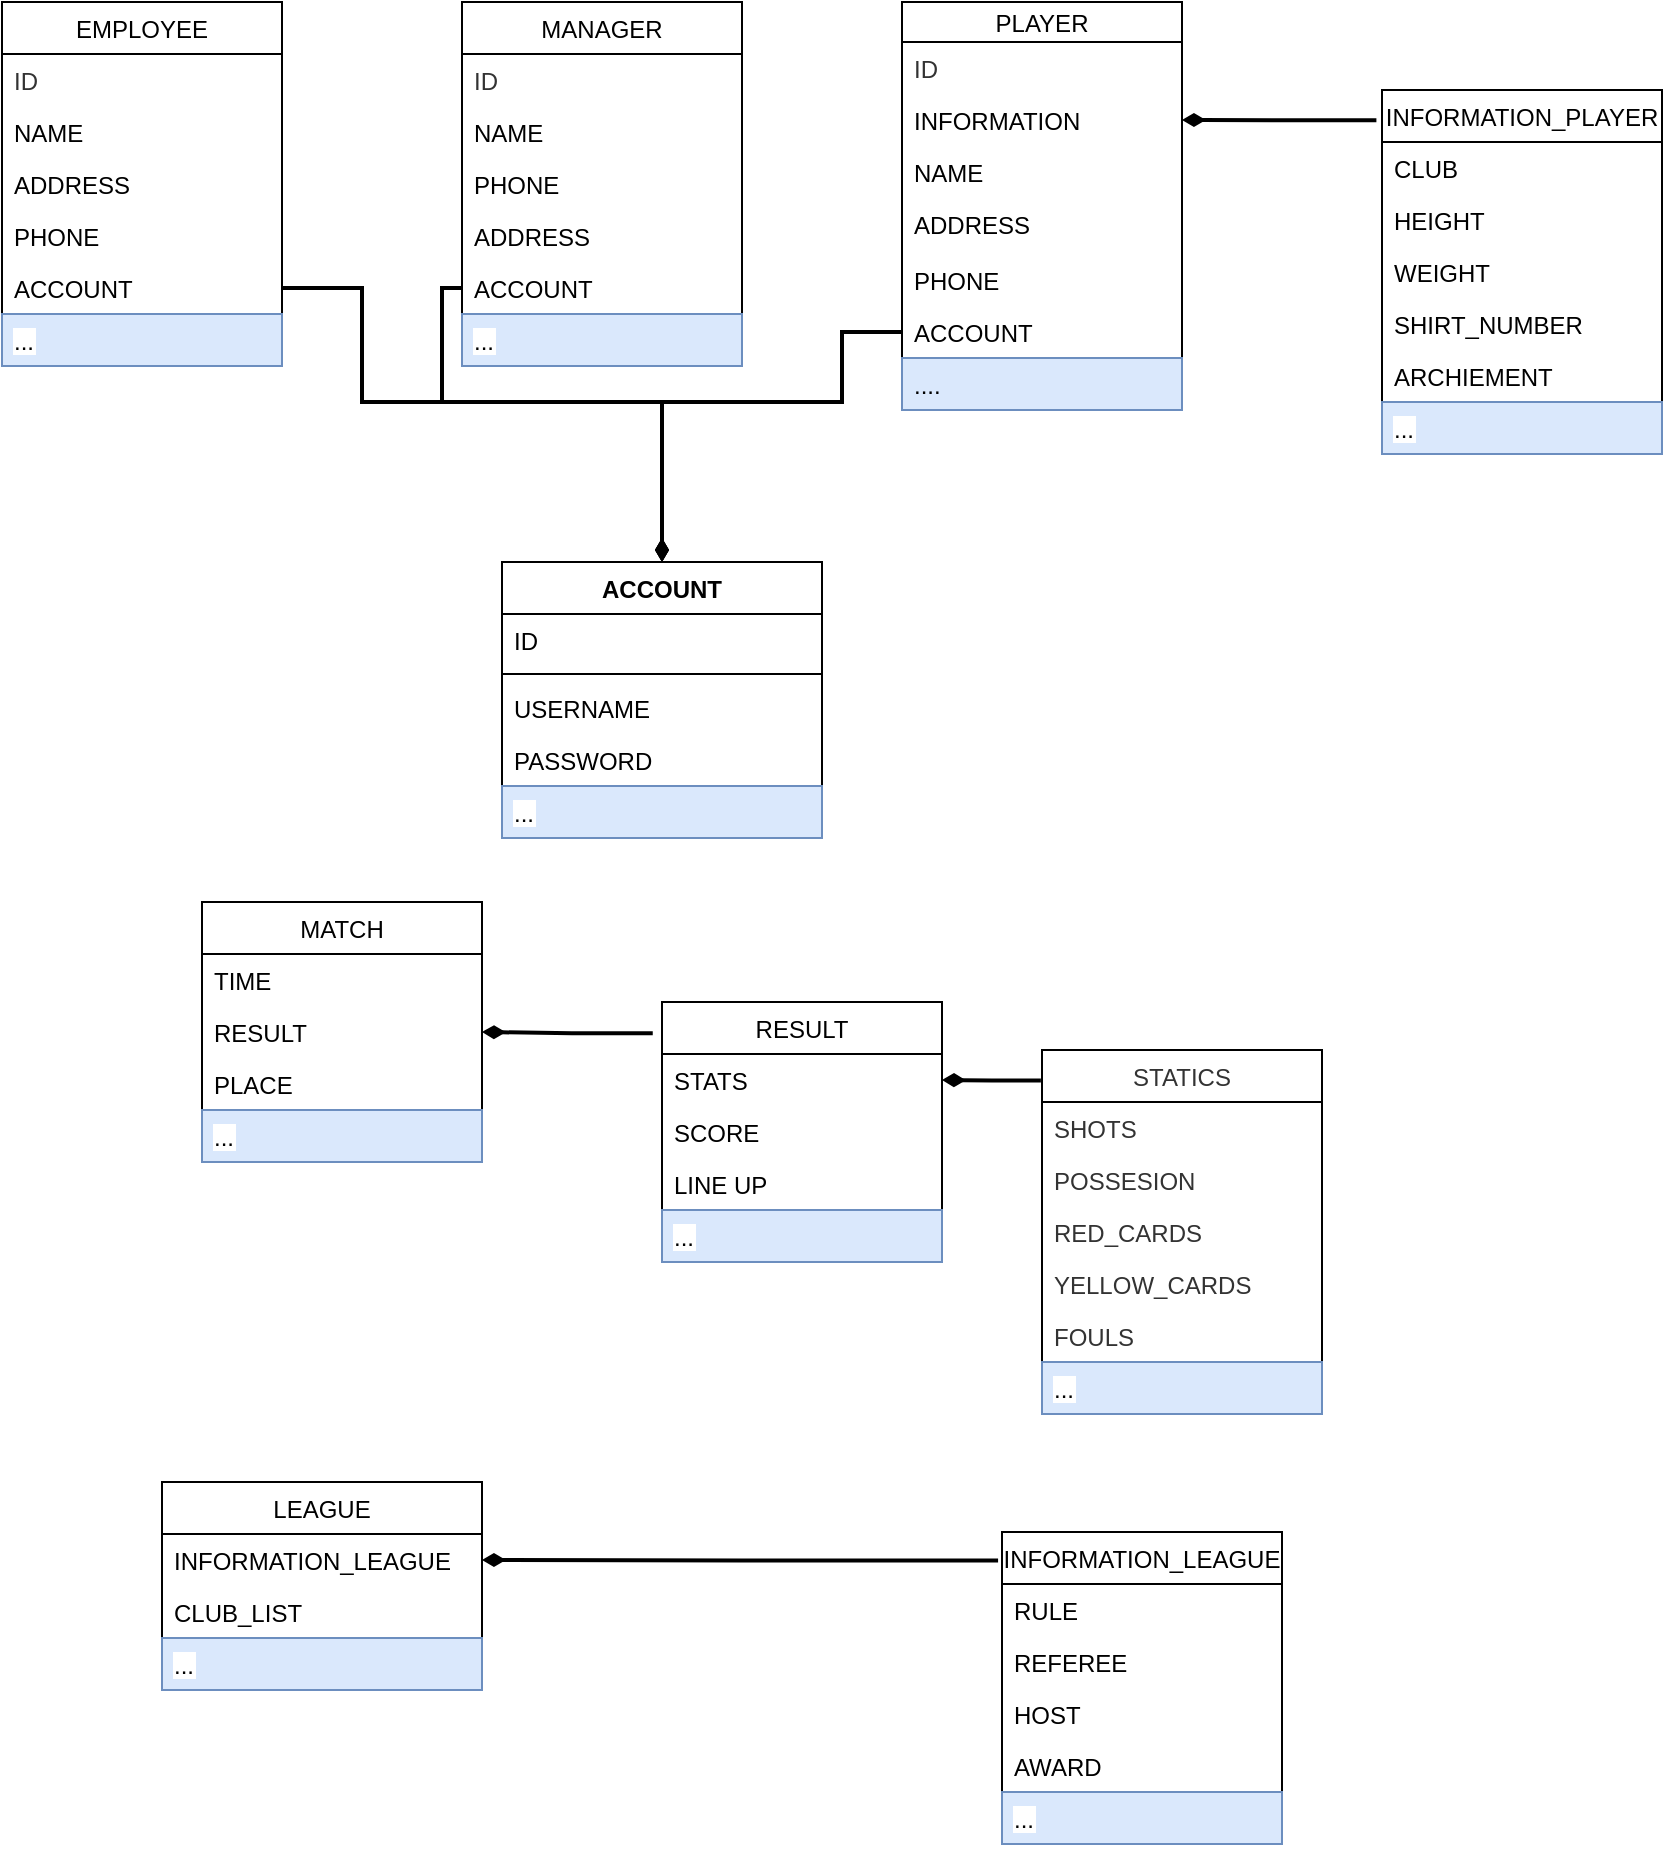 <mxfile version="15.4.0" type="device"><diagram id="C5RBs43oDa-KdzZeNtuy" name="Page-1"><mxGraphModel dx="1851" dy="592" grid="1" gridSize="10" guides="1" tooltips="1" connect="1" arrows="1" fold="1" page="1" pageScale="1" pageWidth="827" pageHeight="1169" math="0" shadow="0"><root><mxCell id="WIyWlLk6GJQsqaUBKTNV-0"/><mxCell id="WIyWlLk6GJQsqaUBKTNV-1" parent="WIyWlLk6GJQsqaUBKTNV-0"/><mxCell id="J0dtp7Pj96z62mL0hT9S-16" value="ACCOUNT" style="swimlane;fontStyle=1;align=center;verticalAlign=top;childLayout=stackLayout;horizontal=1;startSize=26;horizontalStack=0;resizeParent=1;resizeParentMax=0;resizeLast=0;collapsible=1;marginBottom=0;" vertex="1" parent="WIyWlLk6GJQsqaUBKTNV-1"><mxGeometry x="230" y="320" width="160" height="138" as="geometry"/></mxCell><mxCell id="J0dtp7Pj96z62mL0hT9S-17" value="ID" style="text;strokeColor=none;fillColor=none;align=left;verticalAlign=top;spacingLeft=4;spacingRight=4;overflow=hidden;rotatable=0;points=[[0,0.5],[1,0.5]];portConstraint=eastwest;" vertex="1" parent="J0dtp7Pj96z62mL0hT9S-16"><mxGeometry y="26" width="160" height="26" as="geometry"/></mxCell><mxCell id="J0dtp7Pj96z62mL0hT9S-18" value="" style="line;strokeWidth=1;fillColor=none;align=left;verticalAlign=middle;spacingTop=-1;spacingLeft=3;spacingRight=3;rotatable=0;labelPosition=right;points=[];portConstraint=eastwest;" vertex="1" parent="J0dtp7Pj96z62mL0hT9S-16"><mxGeometry y="52" width="160" height="8" as="geometry"/></mxCell><mxCell id="J0dtp7Pj96z62mL0hT9S-19" value="USERNAME" style="text;strokeColor=none;fillColor=none;align=left;verticalAlign=top;spacingLeft=4;spacingRight=4;overflow=hidden;rotatable=0;points=[[0,0.5],[1,0.5]];portConstraint=eastwest;" vertex="1" parent="J0dtp7Pj96z62mL0hT9S-16"><mxGeometry y="60" width="160" height="26" as="geometry"/></mxCell><mxCell id="J0dtp7Pj96z62mL0hT9S-55" value="PASSWORD" style="text;strokeColor=none;fillColor=none;align=left;verticalAlign=top;spacingLeft=4;spacingRight=4;overflow=hidden;rotatable=0;points=[[0,0.5],[1,0.5]];portConstraint=eastwest;" vertex="1" parent="J0dtp7Pj96z62mL0hT9S-16"><mxGeometry y="86" width="160" height="26" as="geometry"/></mxCell><mxCell id="J0dtp7Pj96z62mL0hT9S-110" value="..." style="text;strokeColor=#6c8ebf;fillColor=#dae8fc;align=left;verticalAlign=top;spacingLeft=4;spacingRight=4;overflow=hidden;rotatable=0;points=[[0,0.5],[1,0.5]];portConstraint=eastwest;labelBackgroundColor=default;" vertex="1" parent="J0dtp7Pj96z62mL0hT9S-16"><mxGeometry y="112" width="160" height="26" as="geometry"/></mxCell><mxCell id="J0dtp7Pj96z62mL0hT9S-21" value="EMPLOYEE" style="swimlane;fontStyle=0;childLayout=stackLayout;horizontal=1;startSize=26;fillColor=none;horizontalStack=0;resizeParent=1;resizeParentMax=0;resizeLast=0;collapsible=1;marginBottom=0;" vertex="1" parent="WIyWlLk6GJQsqaUBKTNV-1"><mxGeometry x="-20" y="40" width="140" height="182" as="geometry"/></mxCell><mxCell id="J0dtp7Pj96z62mL0hT9S-130" value="ID" style="text;strokeColor=none;fillColor=none;align=left;verticalAlign=top;spacingLeft=4;spacingRight=4;overflow=hidden;rotatable=0;points=[[0,0.5],[1,0.5]];portConstraint=eastwest;labelBackgroundColor=default;fontColor=#333333;" vertex="1" parent="J0dtp7Pj96z62mL0hT9S-21"><mxGeometry y="26" width="140" height="26" as="geometry"/></mxCell><mxCell id="J0dtp7Pj96z62mL0hT9S-22" value="NAME&#10;" style="text;strokeColor=none;fillColor=none;align=left;verticalAlign=top;spacingLeft=4;spacingRight=4;overflow=hidden;rotatable=0;points=[[0,0.5],[1,0.5]];portConstraint=eastwest;" vertex="1" parent="J0dtp7Pj96z62mL0hT9S-21"><mxGeometry y="52" width="140" height="26" as="geometry"/></mxCell><mxCell id="J0dtp7Pj96z62mL0hT9S-23" value="ADDRESS" style="text;strokeColor=none;fillColor=none;align=left;verticalAlign=top;spacingLeft=4;spacingRight=4;overflow=hidden;rotatable=0;points=[[0,0.5],[1,0.5]];portConstraint=eastwest;" vertex="1" parent="J0dtp7Pj96z62mL0hT9S-21"><mxGeometry y="78" width="140" height="26" as="geometry"/></mxCell><mxCell id="J0dtp7Pj96z62mL0hT9S-24" value="PHONE" style="text;strokeColor=none;fillColor=none;align=left;verticalAlign=top;spacingLeft=4;spacingRight=4;overflow=hidden;rotatable=0;points=[[0,0.5],[1,0.5]];portConstraint=eastwest;" vertex="1" parent="J0dtp7Pj96z62mL0hT9S-21"><mxGeometry y="104" width="140" height="26" as="geometry"/></mxCell><mxCell id="J0dtp7Pj96z62mL0hT9S-56" value="ACCOUNT" style="text;strokeColor=none;fillColor=none;align=left;verticalAlign=top;spacingLeft=4;spacingRight=4;overflow=hidden;rotatable=0;points=[[0,0.5],[1,0.5]];portConstraint=eastwest;" vertex="1" parent="J0dtp7Pj96z62mL0hT9S-21"><mxGeometry y="130" width="140" height="26" as="geometry"/></mxCell><mxCell id="J0dtp7Pj96z62mL0hT9S-108" value="..." style="text;strokeColor=#6c8ebf;fillColor=#dae8fc;align=left;verticalAlign=top;spacingLeft=4;spacingRight=4;overflow=hidden;rotatable=0;points=[[0,0.5],[1,0.5]];portConstraint=eastwest;labelBackgroundColor=default;" vertex="1" parent="J0dtp7Pj96z62mL0hT9S-21"><mxGeometry y="156" width="140" height="26" as="geometry"/></mxCell><mxCell id="J0dtp7Pj96z62mL0hT9S-29" value="MANAGER" style="swimlane;fontStyle=0;childLayout=stackLayout;horizontal=1;startSize=26;fillColor=none;horizontalStack=0;resizeParent=1;resizeParentMax=0;resizeLast=0;collapsible=1;marginBottom=0;" vertex="1" parent="WIyWlLk6GJQsqaUBKTNV-1"><mxGeometry x="210" y="40" width="140" height="182" as="geometry"/></mxCell><mxCell id="J0dtp7Pj96z62mL0hT9S-132" value="ID" style="text;strokeColor=none;fillColor=none;align=left;verticalAlign=top;spacingLeft=4;spacingRight=4;overflow=hidden;rotatable=0;points=[[0,0.5],[1,0.5]];portConstraint=eastwest;labelBackgroundColor=default;fontColor=#333333;" vertex="1" parent="J0dtp7Pj96z62mL0hT9S-29"><mxGeometry y="26" width="140" height="26" as="geometry"/></mxCell><mxCell id="J0dtp7Pj96z62mL0hT9S-30" value="NAME" style="text;strokeColor=none;fillColor=none;align=left;verticalAlign=top;spacingLeft=4;spacingRight=4;overflow=hidden;rotatable=0;points=[[0,0.5],[1,0.5]];portConstraint=eastwest;" vertex="1" parent="J0dtp7Pj96z62mL0hT9S-29"><mxGeometry y="52" width="140" height="26" as="geometry"/></mxCell><mxCell id="J0dtp7Pj96z62mL0hT9S-31" value="PHONE" style="text;strokeColor=none;fillColor=none;align=left;verticalAlign=top;spacingLeft=4;spacingRight=4;overflow=hidden;rotatable=0;points=[[0,0.5],[1,0.5]];portConstraint=eastwest;" vertex="1" parent="J0dtp7Pj96z62mL0hT9S-29"><mxGeometry y="78" width="140" height="26" as="geometry"/></mxCell><mxCell id="J0dtp7Pj96z62mL0hT9S-32" value="ADDRESS" style="text;strokeColor=none;fillColor=none;align=left;verticalAlign=top;spacingLeft=4;spacingRight=4;overflow=hidden;rotatable=0;points=[[0,0.5],[1,0.5]];portConstraint=eastwest;" vertex="1" parent="J0dtp7Pj96z62mL0hT9S-29"><mxGeometry y="104" width="140" height="26" as="geometry"/></mxCell><mxCell id="J0dtp7Pj96z62mL0hT9S-57" value="ACCOUNT" style="text;strokeColor=none;fillColor=none;align=left;verticalAlign=top;spacingLeft=4;spacingRight=4;overflow=hidden;rotatable=0;points=[[0,0.5],[1,0.5]];portConstraint=eastwest;" vertex="1" parent="J0dtp7Pj96z62mL0hT9S-29"><mxGeometry y="130" width="140" height="26" as="geometry"/></mxCell><mxCell id="J0dtp7Pj96z62mL0hT9S-109" value="..." style="text;strokeColor=#6c8ebf;fillColor=#dae8fc;align=left;verticalAlign=top;spacingLeft=4;spacingRight=4;overflow=hidden;rotatable=0;points=[[0,0.5],[1,0.5]];portConstraint=eastwest;labelBackgroundColor=default;" vertex="1" parent="J0dtp7Pj96z62mL0hT9S-29"><mxGeometry y="156" width="140" height="26" as="geometry"/></mxCell><mxCell id="J0dtp7Pj96z62mL0hT9S-25" value="PLAYER" style="swimlane;fontStyle=0;childLayout=stackLayout;horizontal=1;startSize=20;fillColor=none;horizontalStack=0;resizeParent=1;resizeParentMax=0;resizeLast=0;collapsible=1;marginBottom=0;" vertex="1" parent="WIyWlLk6GJQsqaUBKTNV-1"><mxGeometry x="430" y="40" width="140" height="204" as="geometry"><mxRectangle x="180" y="70" width="80" height="20" as="alternateBounds"/></mxGeometry></mxCell><mxCell id="J0dtp7Pj96z62mL0hT9S-133" value="ID" style="text;strokeColor=none;fillColor=none;align=left;verticalAlign=top;spacingLeft=4;spacingRight=4;overflow=hidden;rotatable=0;points=[[0,0.5],[1,0.5]];portConstraint=eastwest;labelBackgroundColor=default;fontColor=#333333;" vertex="1" parent="J0dtp7Pj96z62mL0hT9S-25"><mxGeometry y="20" width="140" height="26" as="geometry"/></mxCell><mxCell id="J0dtp7Pj96z62mL0hT9S-86" value="INFORMATION" style="text;strokeColor=none;fillColor=none;align=left;verticalAlign=top;spacingLeft=4;spacingRight=4;overflow=hidden;rotatable=0;points=[[0,0.5],[1,0.5]];portConstraint=eastwest;" vertex="1" parent="J0dtp7Pj96z62mL0hT9S-25"><mxGeometry y="46" width="140" height="26" as="geometry"/></mxCell><mxCell id="J0dtp7Pj96z62mL0hT9S-26" value="NAME" style="text;strokeColor=none;fillColor=none;align=left;verticalAlign=top;spacingLeft=4;spacingRight=4;overflow=hidden;rotatable=0;points=[[0,0.5],[1,0.5]];portConstraint=eastwest;" vertex="1" parent="J0dtp7Pj96z62mL0hT9S-25"><mxGeometry y="72" width="140" height="26" as="geometry"/></mxCell><mxCell id="J0dtp7Pj96z62mL0hT9S-28" value="ADDRESS&#10;" style="text;strokeColor=none;fillColor=none;align=left;verticalAlign=top;spacingLeft=4;spacingRight=4;overflow=hidden;rotatable=0;points=[[0,0.5],[1,0.5]];portConstraint=eastwest;strokeWidth=1;" vertex="1" parent="J0dtp7Pj96z62mL0hT9S-25"><mxGeometry y="98" width="140" height="28" as="geometry"/></mxCell><mxCell id="J0dtp7Pj96z62mL0hT9S-53" value="PHONE" style="text;strokeColor=none;fillColor=none;align=left;verticalAlign=top;spacingLeft=4;spacingRight=4;overflow=hidden;rotatable=0;points=[[0,0.5],[1,0.5]];portConstraint=eastwest;" vertex="1" parent="J0dtp7Pj96z62mL0hT9S-25"><mxGeometry y="126" width="140" height="26" as="geometry"/></mxCell><mxCell id="J0dtp7Pj96z62mL0hT9S-54" value="ACCOUNT" style="text;strokeColor=none;fillColor=none;align=left;verticalAlign=top;spacingLeft=4;spacingRight=4;overflow=hidden;rotatable=0;points=[[0,0.5],[1,0.5]];portConstraint=eastwest;" vertex="1" parent="J0dtp7Pj96z62mL0hT9S-25"><mxGeometry y="152" width="140" height="26" as="geometry"/></mxCell><mxCell id="J0dtp7Pj96z62mL0hT9S-107" value="...." style="text;strokeColor=#6c8ebf;fillColor=#dae8fc;align=left;verticalAlign=top;spacingLeft=4;spacingRight=4;overflow=hidden;rotatable=0;points=[[0,0.5],[1,0.5]];portConstraint=eastwest;" vertex="1" parent="J0dtp7Pj96z62mL0hT9S-25"><mxGeometry y="178" width="140" height="26" as="geometry"/></mxCell><mxCell id="J0dtp7Pj96z62mL0hT9S-59" value="MATCH" style="swimlane;fontStyle=0;childLayout=stackLayout;horizontal=1;startSize=26;fillColor=none;horizontalStack=0;resizeParent=1;resizeParentMax=0;resizeLast=0;collapsible=1;marginBottom=0;strokeWidth=1;" vertex="1" parent="WIyWlLk6GJQsqaUBKTNV-1"><mxGeometry x="80" y="490" width="140" height="130" as="geometry"/></mxCell><mxCell id="J0dtp7Pj96z62mL0hT9S-61" value="TIME" style="text;strokeColor=none;fillColor=none;align=left;verticalAlign=top;spacingLeft=4;spacingRight=4;overflow=hidden;rotatable=0;points=[[0,0.5],[1,0.5]];portConstraint=eastwest;" vertex="1" parent="J0dtp7Pj96z62mL0hT9S-59"><mxGeometry y="26" width="140" height="26" as="geometry"/></mxCell><mxCell id="J0dtp7Pj96z62mL0hT9S-60" value="RESULT" style="text;strokeColor=none;fillColor=none;align=left;verticalAlign=top;spacingLeft=4;spacingRight=4;overflow=hidden;rotatable=0;points=[[0,0.5],[1,0.5]];portConstraint=eastwest;" vertex="1" parent="J0dtp7Pj96z62mL0hT9S-59"><mxGeometry y="52" width="140" height="26" as="geometry"/></mxCell><mxCell id="J0dtp7Pj96z62mL0hT9S-68" value="PLACE" style="text;strokeColor=none;fillColor=none;align=left;verticalAlign=top;spacingLeft=4;spacingRight=4;overflow=hidden;rotatable=0;points=[[0,0.5],[1,0.5]];portConstraint=eastwest;" vertex="1" parent="J0dtp7Pj96z62mL0hT9S-59"><mxGeometry y="78" width="140" height="26" as="geometry"/></mxCell><mxCell id="J0dtp7Pj96z62mL0hT9S-111" value="..." style="text;strokeColor=#6c8ebf;fillColor=#dae8fc;align=left;verticalAlign=top;spacingLeft=4;spacingRight=4;overflow=hidden;rotatable=0;points=[[0,0.5],[1,0.5]];portConstraint=eastwest;labelBackgroundColor=default;" vertex="1" parent="J0dtp7Pj96z62mL0hT9S-59"><mxGeometry y="104" width="140" height="26" as="geometry"/></mxCell><mxCell id="J0dtp7Pj96z62mL0hT9S-64" value="RESULT" style="swimlane;fontStyle=0;childLayout=stackLayout;horizontal=1;startSize=26;fillColor=none;horizontalStack=0;resizeParent=1;resizeParentMax=0;resizeLast=0;collapsible=1;marginBottom=0;strokeWidth=1;" vertex="1" parent="WIyWlLk6GJQsqaUBKTNV-1"><mxGeometry x="310" y="540" width="140" height="130" as="geometry"/></mxCell><mxCell id="J0dtp7Pj96z62mL0hT9S-67" value="STATS" style="text;strokeColor=none;fillColor=none;align=left;verticalAlign=top;spacingLeft=4;spacingRight=4;overflow=hidden;rotatable=0;points=[[0,0.5],[1,0.5]];portConstraint=eastwest;" vertex="1" parent="J0dtp7Pj96z62mL0hT9S-64"><mxGeometry y="26" width="140" height="26" as="geometry"/></mxCell><mxCell id="J0dtp7Pj96z62mL0hT9S-65" value="SCORE" style="text;strokeColor=none;fillColor=none;align=left;verticalAlign=top;spacingLeft=4;spacingRight=4;overflow=hidden;rotatable=0;points=[[0,0.5],[1,0.5]];portConstraint=eastwest;" vertex="1" parent="J0dtp7Pj96z62mL0hT9S-64"><mxGeometry y="52" width="140" height="26" as="geometry"/></mxCell><mxCell id="J0dtp7Pj96z62mL0hT9S-66" value="LINE UP" style="text;strokeColor=none;fillColor=none;align=left;verticalAlign=top;spacingLeft=4;spacingRight=4;overflow=hidden;rotatable=0;points=[[0,0.5],[1,0.5]];portConstraint=eastwest;" vertex="1" parent="J0dtp7Pj96z62mL0hT9S-64"><mxGeometry y="78" width="140" height="26" as="geometry"/></mxCell><mxCell id="J0dtp7Pj96z62mL0hT9S-114" value="..." style="text;strokeColor=#6c8ebf;fillColor=#dae8fc;align=left;verticalAlign=top;spacingLeft=4;spacingRight=4;overflow=hidden;rotatable=0;points=[[0,0.5],[1,0.5]];portConstraint=eastwest;labelBackgroundColor=default;" vertex="1" parent="J0dtp7Pj96z62mL0hT9S-64"><mxGeometry y="104" width="140" height="26" as="geometry"/></mxCell><mxCell id="J0dtp7Pj96z62mL0hT9S-69" value="LEAGUE" style="swimlane;fontStyle=0;childLayout=stackLayout;horizontal=1;startSize=26;fillColor=none;horizontalStack=0;resizeParent=1;resizeParentMax=0;resizeLast=0;collapsible=1;marginBottom=0;strokeWidth=1;" vertex="1" parent="WIyWlLk6GJQsqaUBKTNV-1"><mxGeometry x="60" y="780" width="160" height="104" as="geometry"/></mxCell><mxCell id="J0dtp7Pj96z62mL0hT9S-71" value="INFORMATION_LEAGUE" style="text;strokeColor=none;fillColor=none;align=left;verticalAlign=top;spacingLeft=4;spacingRight=4;overflow=hidden;rotatable=0;points=[[0,0.5],[1,0.5]];portConstraint=eastwest;" vertex="1" parent="J0dtp7Pj96z62mL0hT9S-69"><mxGeometry y="26" width="160" height="26" as="geometry"/></mxCell><mxCell id="J0dtp7Pj96z62mL0hT9S-70" value="CLUB_LIST" style="text;strokeColor=none;fillColor=none;align=left;verticalAlign=top;spacingLeft=4;spacingRight=4;overflow=hidden;rotatable=0;points=[[0,0.5],[1,0.5]];portConstraint=eastwest;" vertex="1" parent="J0dtp7Pj96z62mL0hT9S-69"><mxGeometry y="52" width="160" height="26" as="geometry"/></mxCell><mxCell id="J0dtp7Pj96z62mL0hT9S-112" value="..." style="text;strokeColor=#6c8ebf;fillColor=#dae8fc;align=left;verticalAlign=top;spacingLeft=4;spacingRight=4;overflow=hidden;rotatable=0;points=[[0,0.5],[1,0.5]];portConstraint=eastwest;labelBackgroundColor=default;" vertex="1" parent="J0dtp7Pj96z62mL0hT9S-69"><mxGeometry y="78" width="160" height="26" as="geometry"/></mxCell><mxCell id="J0dtp7Pj96z62mL0hT9S-73" value="INFORMATION_LEAGUE" style="swimlane;fontStyle=0;childLayout=stackLayout;horizontal=1;startSize=26;fillColor=none;horizontalStack=0;resizeParent=1;resizeParentMax=0;resizeLast=0;collapsible=1;marginBottom=0;strokeWidth=1;" vertex="1" parent="WIyWlLk6GJQsqaUBKTNV-1"><mxGeometry x="480" y="805" width="140" height="156" as="geometry"/></mxCell><mxCell id="J0dtp7Pj96z62mL0hT9S-77" value="RULE" style="text;strokeColor=none;fillColor=none;align=left;verticalAlign=top;spacingLeft=4;spacingRight=4;overflow=hidden;rotatable=0;points=[[0,0.5],[1,0.5]];portConstraint=eastwest;" vertex="1" parent="J0dtp7Pj96z62mL0hT9S-73"><mxGeometry y="26" width="140" height="26" as="geometry"/></mxCell><mxCell id="J0dtp7Pj96z62mL0hT9S-75" value="REFEREE" style="text;strokeColor=none;fillColor=none;align=left;verticalAlign=top;spacingLeft=4;spacingRight=4;overflow=hidden;rotatable=0;points=[[0,0.5],[1,0.5]];portConstraint=eastwest;" vertex="1" parent="J0dtp7Pj96z62mL0hT9S-73"><mxGeometry y="52" width="140" height="26" as="geometry"/></mxCell><mxCell id="J0dtp7Pj96z62mL0hT9S-76" value="HOST" style="text;strokeColor=none;fillColor=none;align=left;verticalAlign=top;spacingLeft=4;spacingRight=4;overflow=hidden;rotatable=0;points=[[0,0.5],[1,0.5]];portConstraint=eastwest;" vertex="1" parent="J0dtp7Pj96z62mL0hT9S-73"><mxGeometry y="78" width="140" height="26" as="geometry"/></mxCell><mxCell id="J0dtp7Pj96z62mL0hT9S-74" value="AWARD" style="text;strokeColor=none;fillColor=none;align=left;verticalAlign=top;spacingLeft=4;spacingRight=4;overflow=hidden;rotatable=0;points=[[0,0.5],[1,0.5]];portConstraint=eastwest;" vertex="1" parent="J0dtp7Pj96z62mL0hT9S-73"><mxGeometry y="104" width="140" height="26" as="geometry"/></mxCell><mxCell id="J0dtp7Pj96z62mL0hT9S-115" value="..." style="text;strokeColor=#6c8ebf;fillColor=#dae8fc;align=left;verticalAlign=top;spacingLeft=4;spacingRight=4;overflow=hidden;rotatable=0;points=[[0,0.5],[1,0.5]];portConstraint=eastwest;labelBackgroundColor=default;" vertex="1" parent="J0dtp7Pj96z62mL0hT9S-73"><mxGeometry y="130" width="140" height="26" as="geometry"/></mxCell><mxCell id="J0dtp7Pj96z62mL0hT9S-82" value="INFORMATION_PLAYER" style="swimlane;fontStyle=0;childLayout=stackLayout;horizontal=1;startSize=26;fillColor=none;horizontalStack=0;resizeParent=1;resizeParentMax=0;resizeLast=0;collapsible=1;marginBottom=0;strokeWidth=1;" vertex="1" parent="WIyWlLk6GJQsqaUBKTNV-1"><mxGeometry x="670" y="84" width="140" height="182" as="geometry"/></mxCell><mxCell id="J0dtp7Pj96z62mL0hT9S-84" value="CLUB" style="text;strokeColor=none;fillColor=none;align=left;verticalAlign=top;spacingLeft=4;spacingRight=4;overflow=hidden;rotatable=0;points=[[0,0.5],[1,0.5]];portConstraint=eastwest;" vertex="1" parent="J0dtp7Pj96z62mL0hT9S-82"><mxGeometry y="26" width="140" height="26" as="geometry"/></mxCell><mxCell id="J0dtp7Pj96z62mL0hT9S-83" value="HEIGHT" style="text;strokeColor=none;fillColor=none;align=left;verticalAlign=top;spacingLeft=4;spacingRight=4;overflow=hidden;rotatable=0;points=[[0,0.5],[1,0.5]];portConstraint=eastwest;" vertex="1" parent="J0dtp7Pj96z62mL0hT9S-82"><mxGeometry y="52" width="140" height="26" as="geometry"/></mxCell><mxCell id="J0dtp7Pj96z62mL0hT9S-85" value="WEIGHT" style="text;strokeColor=none;fillColor=none;align=left;verticalAlign=top;spacingLeft=4;spacingRight=4;overflow=hidden;rotatable=0;points=[[0,0.5],[1,0.5]];portConstraint=eastwest;" vertex="1" parent="J0dtp7Pj96z62mL0hT9S-82"><mxGeometry y="78" width="140" height="26" as="geometry"/></mxCell><mxCell id="J0dtp7Pj96z62mL0hT9S-87" value="SHIRT_NUMBER" style="text;strokeColor=none;fillColor=none;align=left;verticalAlign=top;spacingLeft=4;spacingRight=4;overflow=hidden;rotatable=0;points=[[0,0.5],[1,0.5]];portConstraint=eastwest;" vertex="1" parent="J0dtp7Pj96z62mL0hT9S-82"><mxGeometry y="104" width="140" height="26" as="geometry"/></mxCell><mxCell id="J0dtp7Pj96z62mL0hT9S-88" value="ARCHIEMENT" style="text;strokeColor=none;fillColor=none;align=left;verticalAlign=top;spacingLeft=4;spacingRight=4;overflow=hidden;rotatable=0;points=[[0,0.5],[1,0.5]];portConstraint=eastwest;" vertex="1" parent="J0dtp7Pj96z62mL0hT9S-82"><mxGeometry y="130" width="140" height="26" as="geometry"/></mxCell><mxCell id="J0dtp7Pj96z62mL0hT9S-113" value="..." style="text;strokeColor=#6c8ebf;fillColor=#dae8fc;align=left;verticalAlign=top;spacingLeft=4;spacingRight=4;overflow=hidden;rotatable=0;points=[[0,0.5],[1,0.5]];portConstraint=eastwest;labelBackgroundColor=default;" vertex="1" parent="J0dtp7Pj96z62mL0hT9S-82"><mxGeometry y="156" width="140" height="26" as="geometry"/></mxCell><mxCell id="J0dtp7Pj96z62mL0hT9S-103" value="" style="endArrow=diamondThin;startArrow=none;html=1;rounded=0;edgeStyle=orthogonalEdgeStyle;entryX=1;entryY=0.5;entryDx=0;entryDy=0;startFill=0;endFill=1;strokeWidth=2;exitX=-0.02;exitY=0.083;exitDx=0;exitDy=0;exitPerimeter=0;" edge="1" parent="WIyWlLk6GJQsqaUBKTNV-1" source="J0dtp7Pj96z62mL0hT9S-82" target="J0dtp7Pj96z62mL0hT9S-86"><mxGeometry width="50" height="50" relative="1" as="geometry"><mxPoint x="380" y="30" as="sourcePoint"/><mxPoint x="250" y="30" as="targetPoint"/></mxGeometry></mxCell><mxCell id="J0dtp7Pj96z62mL0hT9S-105" value="" style="endArrow=diamondThin;startArrow=none;html=1;rounded=0;edgeStyle=orthogonalEdgeStyle;entryX=1;entryY=0.5;entryDx=0;entryDy=0;startFill=0;endFill=1;strokeWidth=2;exitX=-0.014;exitY=0.091;exitDx=0;exitDy=0;exitPerimeter=0;" edge="1" parent="WIyWlLk6GJQsqaUBKTNV-1" source="J0dtp7Pj96z62mL0hT9S-73" target="J0dtp7Pj96z62mL0hT9S-71"><mxGeometry width="50" height="50" relative="1" as="geometry"><mxPoint x="530" y="440" as="sourcePoint"/><mxPoint x="400" y="440" as="targetPoint"/></mxGeometry></mxCell><mxCell id="J0dtp7Pj96z62mL0hT9S-118" value="" style="endArrow=diamondThin;startArrow=none;html=1;rounded=0;edgeStyle=orthogonalEdgeStyle;startFill=0;endFill=1;strokeWidth=2;exitX=-0.033;exitY=0.12;exitDx=0;exitDy=0;exitPerimeter=0;entryX=1;entryY=0.5;entryDx=0;entryDy=0;" edge="1" parent="WIyWlLk6GJQsqaUBKTNV-1" source="J0dtp7Pj96z62mL0hT9S-64" target="J0dtp7Pj96z62mL0hT9S-60"><mxGeometry width="50" height="50" relative="1" as="geometry"><mxPoint x="90" y="760" as="sourcePoint"/><mxPoint x="-50" y="786" as="targetPoint"/></mxGeometry></mxCell><mxCell id="J0dtp7Pj96z62mL0hT9S-119" value="" style="endArrow=diamondThin;startArrow=none;html=1;rounded=0;edgeStyle=orthogonalEdgeStyle;entryX=0.5;entryY=0;entryDx=0;entryDy=0;startFill=0;endFill=1;strokeWidth=2;exitX=0;exitY=0.5;exitDx=0;exitDy=0;" edge="1" parent="WIyWlLk6GJQsqaUBKTNV-1" source="J0dtp7Pj96z62mL0hT9S-54" target="J0dtp7Pj96z62mL0hT9S-16"><mxGeometry width="50" height="50" relative="1" as="geometry"><mxPoint x="300" y="280" as="sourcePoint"/><mxPoint x="11.96" y="280.804" as="targetPoint"/><Array as="points"><mxPoint x="400" y="205"/><mxPoint x="400" y="240"/><mxPoint x="310" y="240"/></Array></mxGeometry></mxCell><mxCell id="J0dtp7Pj96z62mL0hT9S-120" value="" style="endArrow=diamondThin;startArrow=none;html=1;rounded=0;edgeStyle=orthogonalEdgeStyle;startFill=0;endFill=1;strokeWidth=2;exitX=0;exitY=0.5;exitDx=0;exitDy=0;entryX=0.5;entryY=0;entryDx=0;entryDy=0;" edge="1" parent="WIyWlLk6GJQsqaUBKTNV-1" source="J0dtp7Pj96z62mL0hT9S-57" target="J0dtp7Pj96z62mL0hT9S-16"><mxGeometry width="50" height="50" relative="1" as="geometry"><mxPoint x="40" y="270" as="sourcePoint"/><mxPoint x="170" y="260" as="targetPoint"/><Array as="points"><mxPoint x="200" y="183"/><mxPoint x="200" y="240"/><mxPoint x="310" y="240"/></Array></mxGeometry></mxCell><mxCell id="J0dtp7Pj96z62mL0hT9S-121" value="" style="endArrow=diamondThin;startArrow=none;html=1;rounded=0;edgeStyle=orthogonalEdgeStyle;entryX=0.5;entryY=0;entryDx=0;entryDy=0;startFill=0;endFill=1;strokeWidth=2;exitX=1;exitY=0.5;exitDx=0;exitDy=0;" edge="1" parent="WIyWlLk6GJQsqaUBKTNV-1" source="J0dtp7Pj96z62mL0hT9S-56" target="J0dtp7Pj96z62mL0hT9S-16"><mxGeometry width="50" height="50" relative="1" as="geometry"><mxPoint y="220" as="sourcePoint"/><mxPoint x="-288.04" y="220.804" as="targetPoint"/><Array as="points"><mxPoint x="160" y="183"/><mxPoint x="160" y="240"/><mxPoint x="310" y="240"/></Array></mxGeometry></mxCell><mxCell id="J0dtp7Pj96z62mL0hT9S-122" value="STATICS" style="swimlane;fontStyle=0;childLayout=stackLayout;horizontal=1;startSize=26;fillColor=none;horizontalStack=0;resizeParent=1;resizeParentMax=0;resizeLast=0;collapsible=1;marginBottom=0;labelBackgroundColor=default;fontColor=#333333;strokeWidth=1;" vertex="1" parent="WIyWlLk6GJQsqaUBKTNV-1"><mxGeometry x="500" y="564" width="140" height="182" as="geometry"/></mxCell><mxCell id="J0dtp7Pj96z62mL0hT9S-123" value="SHOTS" style="text;strokeColor=none;fillColor=none;align=left;verticalAlign=top;spacingLeft=4;spacingRight=4;overflow=hidden;rotatable=0;points=[[0,0.5],[1,0.5]];portConstraint=eastwest;labelBackgroundColor=default;fontColor=#333333;" vertex="1" parent="J0dtp7Pj96z62mL0hT9S-122"><mxGeometry y="26" width="140" height="26" as="geometry"/></mxCell><mxCell id="J0dtp7Pj96z62mL0hT9S-124" value="POSSESION" style="text;strokeColor=none;fillColor=none;align=left;verticalAlign=top;spacingLeft=4;spacingRight=4;overflow=hidden;rotatable=0;points=[[0,0.5],[1,0.5]];portConstraint=eastwest;labelBackgroundColor=default;fontColor=#333333;" vertex="1" parent="J0dtp7Pj96z62mL0hT9S-122"><mxGeometry y="52" width="140" height="26" as="geometry"/></mxCell><mxCell id="J0dtp7Pj96z62mL0hT9S-125" value="RED_CARDS" style="text;strokeColor=none;fillColor=none;align=left;verticalAlign=top;spacingLeft=4;spacingRight=4;overflow=hidden;rotatable=0;points=[[0,0.5],[1,0.5]];portConstraint=eastwest;labelBackgroundColor=default;fontColor=#333333;" vertex="1" parent="J0dtp7Pj96z62mL0hT9S-122"><mxGeometry y="78" width="140" height="26" as="geometry"/></mxCell><mxCell id="J0dtp7Pj96z62mL0hT9S-126" value="YELLOW_CARDS" style="text;strokeColor=none;fillColor=none;align=left;verticalAlign=top;spacingLeft=4;spacingRight=4;overflow=hidden;rotatable=0;points=[[0,0.5],[1,0.5]];portConstraint=eastwest;labelBackgroundColor=default;fontColor=#333333;" vertex="1" parent="J0dtp7Pj96z62mL0hT9S-122"><mxGeometry y="104" width="140" height="26" as="geometry"/></mxCell><mxCell id="J0dtp7Pj96z62mL0hT9S-127" value="FOULS" style="text;strokeColor=none;fillColor=none;align=left;verticalAlign=top;spacingLeft=4;spacingRight=4;overflow=hidden;rotatable=0;points=[[0,0.5],[1,0.5]];portConstraint=eastwest;labelBackgroundColor=default;fontColor=#333333;" vertex="1" parent="J0dtp7Pj96z62mL0hT9S-122"><mxGeometry y="130" width="140" height="26" as="geometry"/></mxCell><mxCell id="J0dtp7Pj96z62mL0hT9S-128" value="..." style="text;strokeColor=#6c8ebf;fillColor=#dae8fc;align=left;verticalAlign=top;spacingLeft=4;spacingRight=4;overflow=hidden;rotatable=0;points=[[0,0.5],[1,0.5]];portConstraint=eastwest;labelBackgroundColor=default;" vertex="1" parent="J0dtp7Pj96z62mL0hT9S-122"><mxGeometry y="156" width="140" height="26" as="geometry"/></mxCell><mxCell id="J0dtp7Pj96z62mL0hT9S-139" value="" style="endArrow=diamondThin;startArrow=none;html=1;rounded=0;edgeStyle=orthogonalEdgeStyle;startFill=0;endFill=1;strokeWidth=2;exitX=-0.004;exitY=0.084;exitDx=0;exitDy=0;exitPerimeter=0;entryX=1;entryY=0.5;entryDx=0;entryDy=0;" edge="1" parent="WIyWlLk6GJQsqaUBKTNV-1" source="J0dtp7Pj96z62mL0hT9S-122" target="J0dtp7Pj96z62mL0hT9S-67"><mxGeometry width="50" height="50" relative="1" as="geometry"><mxPoint x="510" y="530" as="sourcePoint"/><mxPoint x="424.62" y="529.4" as="targetPoint"/></mxGeometry></mxCell></root></mxGraphModel></diagram></mxfile>